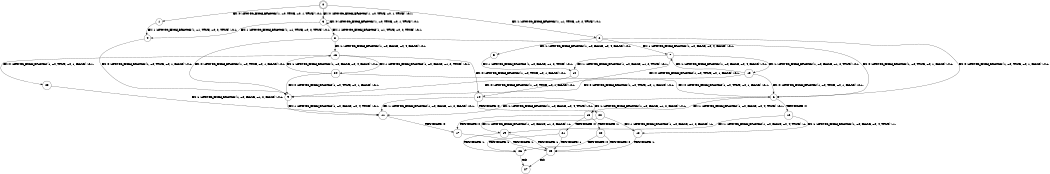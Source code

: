 digraph BCG {
size = "7, 10.5";
center = TRUE;
node [shape = circle];
0 [peripheries = 2];
0 -> 1 [label = "EX !0 !ATOMIC_EXCH_BRANCH (1, +0, TRUE, +0, 1, TRUE) !:0:1:"];
0 -> 2 [label = "EX !1 !ATOMIC_EXCH_BRANCH (1, +1, TRUE, +0, 2, TRUE) !:0:1:"];
0 -> 3 [label = "EX !0 !ATOMIC_EXCH_BRANCH (1, +0, TRUE, +0, 1, TRUE) !:0:1:"];
1 -> 4 [label = "EX !1 !ATOMIC_EXCH_BRANCH (1, +1, TRUE, +0, 2, TRUE) !:0:1:"];
2 -> 5 [label = "EX !1 !ATOMIC_EXCH_BRANCH (1, +0, FALSE, +0, 4, FALSE) !:0:1:"];
2 -> 6 [label = "EX !0 !ATOMIC_EXCH_BRANCH (1, +0, TRUE, +0, 1, FALSE) !:0:1:"];
2 -> 7 [label = "EX !1 !ATOMIC_EXCH_BRANCH (1, +0, FALSE, +0, 4, FALSE) !:0:1:"];
3 -> 4 [label = "EX !1 !ATOMIC_EXCH_BRANCH (1, +1, TRUE, +0, 2, TRUE) !:0:1:"];
3 -> 8 [label = "EX !1 !ATOMIC_EXCH_BRANCH (1, +1, TRUE, +0, 2, TRUE) !:0:1:"];
3 -> 3 [label = "EX !0 !ATOMIC_EXCH_BRANCH (1, +0, TRUE, +0, 1, TRUE) !:0:1:"];
4 -> 9 [label = "EX !0 !ATOMIC_EXCH_BRANCH (1, +0, TRUE, +0, 1, FALSE) !:0:1:"];
5 -> 10 [label = "EX !1 !ATOMIC_EXCH_BRANCH (1, +0, FALSE, +1, 2, TRUE) !:0:1:"];
6 -> 11 [label = "EX !1 !ATOMIC_EXCH_BRANCH (1, +0, FALSE, +0, 4, TRUE) !:0:1:"];
6 -> 12 [label = "TERMINATE !0"];
6 -> 13 [label = "EX !1 !ATOMIC_EXCH_BRANCH (1, +0, FALSE, +0, 4, TRUE) !:0:1:"];
7 -> 10 [label = "EX !1 !ATOMIC_EXCH_BRANCH (1, +0, FALSE, +1, 2, TRUE) !:0:1:"];
7 -> 14 [label = "EX !0 !ATOMIC_EXCH_BRANCH (1, +0, TRUE, +0, 1, FALSE) !:0:1:"];
7 -> 15 [label = "EX !1 !ATOMIC_EXCH_BRANCH (1, +0, FALSE, +1, 2, TRUE) !:0:1:"];
8 -> 9 [label = "EX !0 !ATOMIC_EXCH_BRANCH (1, +0, TRUE, +0, 1, FALSE) !:0:1:"];
8 -> 16 [label = "EX !1 !ATOMIC_EXCH_BRANCH (1, +0, FALSE, +0, 4, FALSE) !:0:1:"];
8 -> 6 [label = "EX !0 !ATOMIC_EXCH_BRANCH (1, +0, TRUE, +0, 1, FALSE) !:0:1:"];
9 -> 11 [label = "EX !1 !ATOMIC_EXCH_BRANCH (1, +0, FALSE, +0, 4, TRUE) !:0:1:"];
10 -> 9 [label = "EX !0 !ATOMIC_EXCH_BRANCH (1, +0, TRUE, +0, 1, FALSE) !:0:1:"];
11 -> 17 [label = "TERMINATE !0"];
12 -> 18 [label = "EX !1 !ATOMIC_EXCH_BRANCH (1, +0, FALSE, +0, 4, TRUE) !:1:"];
12 -> 19 [label = "EX !1 !ATOMIC_EXCH_BRANCH (1, +0, FALSE, +0, 4, TRUE) !:1:"];
13 -> 17 [label = "TERMINATE !0"];
13 -> 20 [label = "TERMINATE !1"];
13 -> 21 [label = "TERMINATE !0"];
14 -> 11 [label = "EX !1 !ATOMIC_EXCH_BRANCH (1, +0, FALSE, +1, 2, FALSE) !:0:1:"];
14 -> 22 [label = "TERMINATE !0"];
14 -> 13 [label = "EX !1 !ATOMIC_EXCH_BRANCH (1, +0, FALSE, +1, 2, FALSE) !:0:1:"];
15 -> 9 [label = "EX !0 !ATOMIC_EXCH_BRANCH (1, +0, TRUE, +0, 1, FALSE) !:0:1:"];
15 -> 6 [label = "EX !0 !ATOMIC_EXCH_BRANCH (1, +0, TRUE, +0, 1, FALSE) !:0:1:"];
15 -> 7 [label = "EX !1 !ATOMIC_EXCH_BRANCH (1, +0, FALSE, +0, 4, FALSE) !:0:1:"];
16 -> 23 [label = "EX !0 !ATOMIC_EXCH_BRANCH (1, +0, TRUE, +0, 1, FALSE) !:0:1:"];
16 -> 24 [label = "EX !1 !ATOMIC_EXCH_BRANCH (1, +0, FALSE, +1, 2, TRUE) !:0:1:"];
16 -> 14 [label = "EX !0 !ATOMIC_EXCH_BRANCH (1, +0, TRUE, +0, 1, FALSE) !:0:1:"];
17 -> 25 [label = "TERMINATE !1"];
18 -> 25 [label = "TERMINATE !1"];
19 -> 25 [label = "TERMINATE !1"];
19 -> 26 [label = "TERMINATE !1"];
20 -> 25 [label = "TERMINATE !0"];
20 -> 26 [label = "TERMINATE !0"];
21 -> 25 [label = "TERMINATE !1"];
21 -> 26 [label = "TERMINATE !1"];
22 -> 18 [label = "EX !1 !ATOMIC_EXCH_BRANCH (1, +0, FALSE, +1, 2, FALSE) !:1:"];
22 -> 19 [label = "EX !1 !ATOMIC_EXCH_BRANCH (1, +0, FALSE, +1, 2, FALSE) !:1:"];
23 -> 11 [label = "EX !1 !ATOMIC_EXCH_BRANCH (1, +0, FALSE, +1, 2, FALSE) !:0:1:"];
24 -> 9 [label = "EX !0 !ATOMIC_EXCH_BRANCH (1, +0, TRUE, +0, 1, FALSE) !:0:1:"];
24 -> 16 [label = "EX !1 !ATOMIC_EXCH_BRANCH (1, +0, FALSE, +0, 4, FALSE) !:0:1:"];
24 -> 6 [label = "EX !0 !ATOMIC_EXCH_BRANCH (1, +0, TRUE, +0, 1, FALSE) !:0:1:"];
25 -> 27 [label = "exit"];
26 -> 27 [label = "exit"];
}
